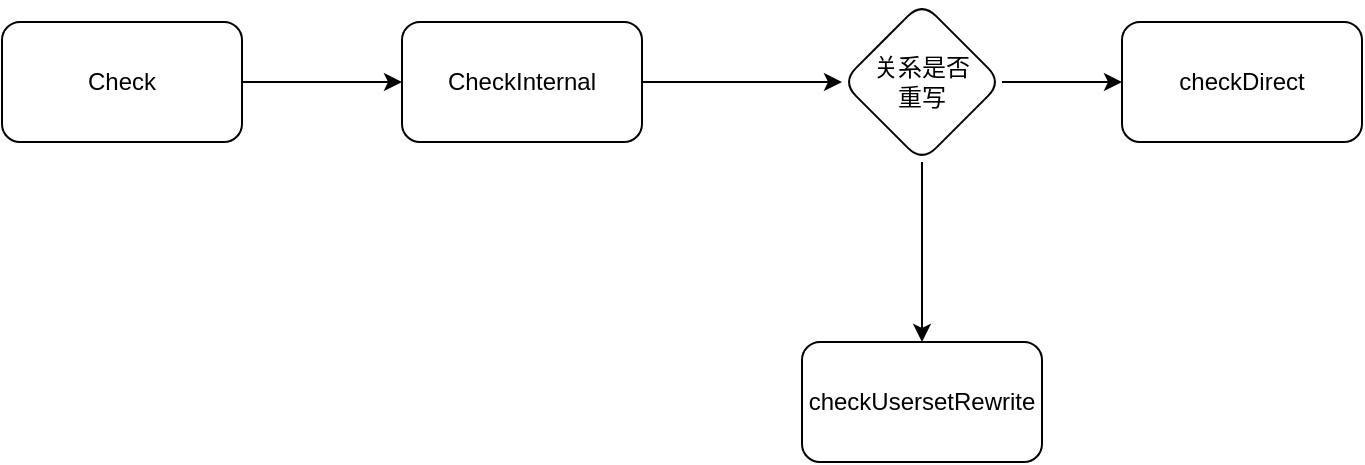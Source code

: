 <mxfile version="21.6.9" type="github">
  <diagram name="Page-1" id="q55UtAsxOrIb8_m2e40U">
    <mxGraphModel dx="1306" dy="839" grid="1" gridSize="10" guides="1" tooltips="1" connect="1" arrows="1" fold="1" page="1" pageScale="1" pageWidth="827" pageHeight="1169" math="0" shadow="0">
      <root>
        <mxCell id="0" />
        <mxCell id="1" parent="0" />
        <mxCell id="CGFn5zc17e2OIwfzoAjE-3" value="" style="edgeStyle=orthogonalEdgeStyle;rounded=0;orthogonalLoop=1;jettySize=auto;html=1;" edge="1" parent="1" source="CGFn5zc17e2OIwfzoAjE-1" target="CGFn5zc17e2OIwfzoAjE-2">
          <mxGeometry relative="1" as="geometry" />
        </mxCell>
        <mxCell id="CGFn5zc17e2OIwfzoAjE-1" value="Check" style="rounded=1;whiteSpace=wrap;html=1;" vertex="1" parent="1">
          <mxGeometry x="80" y="260" width="120" height="60" as="geometry" />
        </mxCell>
        <mxCell id="CGFn5zc17e2OIwfzoAjE-5" value="" style="edgeStyle=orthogonalEdgeStyle;rounded=0;orthogonalLoop=1;jettySize=auto;html=1;" edge="1" parent="1" source="CGFn5zc17e2OIwfzoAjE-2" target="CGFn5zc17e2OIwfzoAjE-4">
          <mxGeometry relative="1" as="geometry" />
        </mxCell>
        <mxCell id="CGFn5zc17e2OIwfzoAjE-2" value="CheckInternal" style="rounded=1;whiteSpace=wrap;html=1;" vertex="1" parent="1">
          <mxGeometry x="280" y="260" width="120" height="60" as="geometry" />
        </mxCell>
        <mxCell id="CGFn5zc17e2OIwfzoAjE-7" value="" style="edgeStyle=orthogonalEdgeStyle;rounded=0;orthogonalLoop=1;jettySize=auto;html=1;" edge="1" parent="1" source="CGFn5zc17e2OIwfzoAjE-4" target="CGFn5zc17e2OIwfzoAjE-6">
          <mxGeometry relative="1" as="geometry" />
        </mxCell>
        <mxCell id="CGFn5zc17e2OIwfzoAjE-9" value="" style="edgeStyle=orthogonalEdgeStyle;rounded=0;orthogonalLoop=1;jettySize=auto;html=1;" edge="1" parent="1" source="CGFn5zc17e2OIwfzoAjE-4" target="CGFn5zc17e2OIwfzoAjE-8">
          <mxGeometry relative="1" as="geometry" />
        </mxCell>
        <mxCell id="CGFn5zc17e2OIwfzoAjE-4" value="关系是否&lt;br&gt;重写" style="rhombus;whiteSpace=wrap;html=1;rounded=1;" vertex="1" parent="1">
          <mxGeometry x="500" y="250" width="80" height="80" as="geometry" />
        </mxCell>
        <mxCell id="CGFn5zc17e2OIwfzoAjE-6" value="checkDirect" style="whiteSpace=wrap;html=1;rounded=1;" vertex="1" parent="1">
          <mxGeometry x="640" y="260" width="120" height="60" as="geometry" />
        </mxCell>
        <mxCell id="CGFn5zc17e2OIwfzoAjE-8" value="checkUsersetRewrite" style="whiteSpace=wrap;html=1;rounded=1;" vertex="1" parent="1">
          <mxGeometry x="480" y="420" width="120" height="60" as="geometry" />
        </mxCell>
      </root>
    </mxGraphModel>
  </diagram>
</mxfile>
